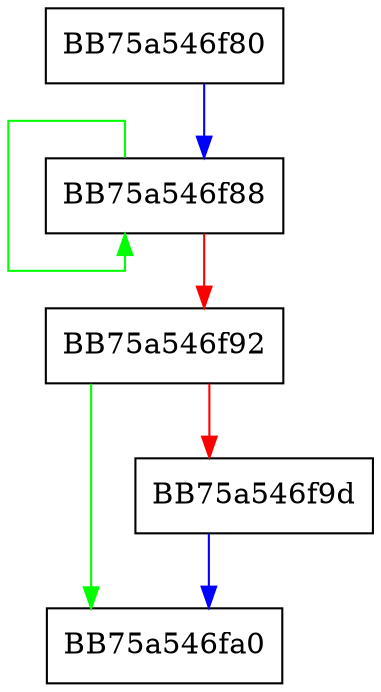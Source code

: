 digraph find_last_of {
  node [shape="box"];
  graph [splines=ortho];
  BB75a546f80 -> BB75a546f88 [color="blue"];
  BB75a546f88 -> BB75a546f88 [color="green"];
  BB75a546f88 -> BB75a546f92 [color="red"];
  BB75a546f92 -> BB75a546fa0 [color="green"];
  BB75a546f92 -> BB75a546f9d [color="red"];
  BB75a546f9d -> BB75a546fa0 [color="blue"];
}